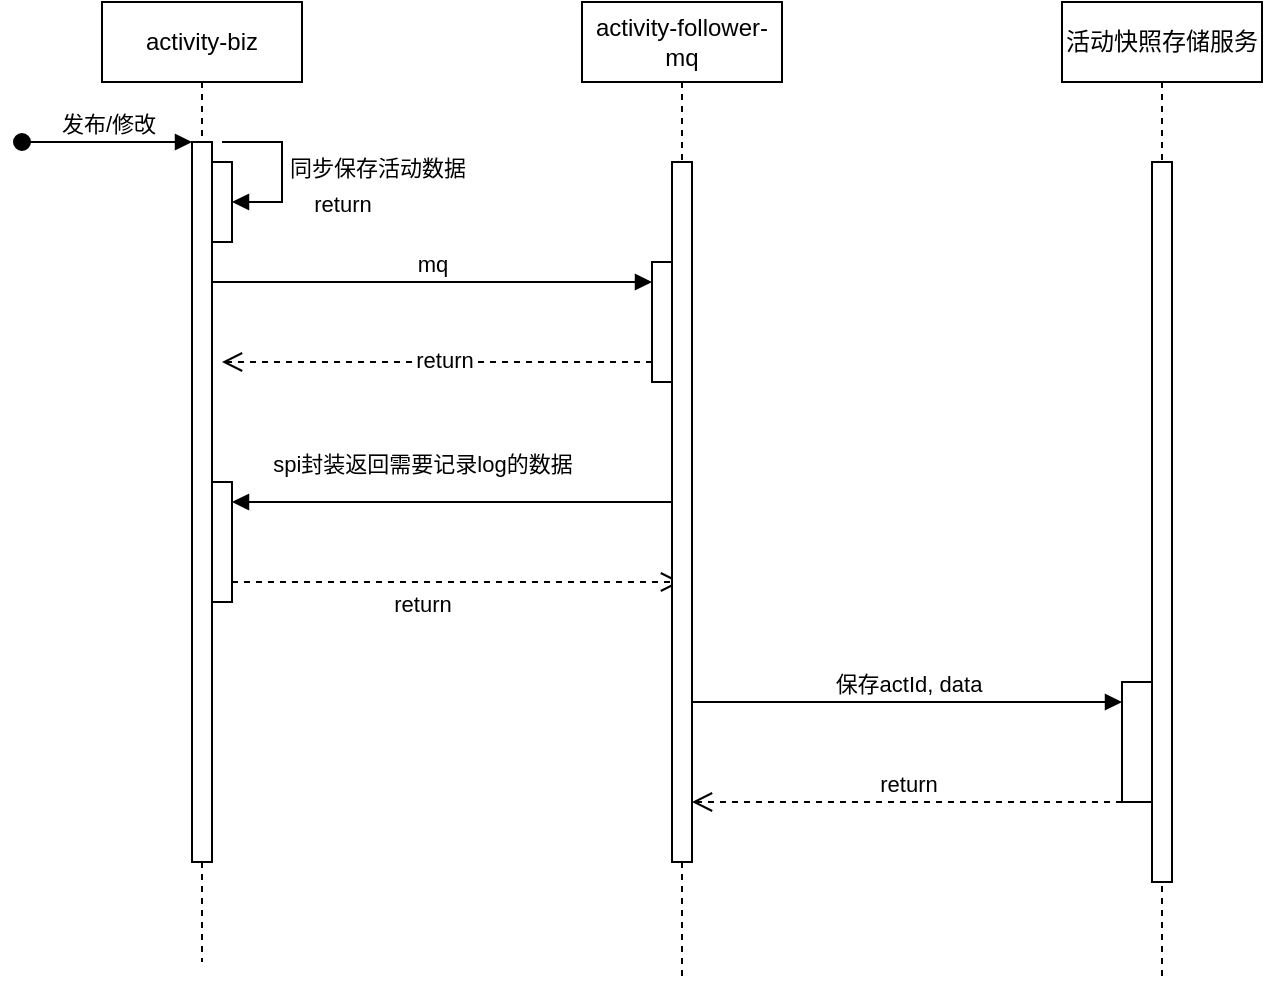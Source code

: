 <mxfile version="20.8.20" type="github">
  <diagram name="Page-1" id="2YBvvXClWsGukQMizWep">
    <mxGraphModel dx="1434" dy="764" grid="1" gridSize="10" guides="1" tooltips="1" connect="1" arrows="1" fold="1" page="1" pageScale="1" pageWidth="850" pageHeight="1100" math="0" shadow="0">
      <root>
        <mxCell id="0" />
        <mxCell id="1" parent="0" />
        <mxCell id="hgpkn1jPVUoZXDqAJY9G-33" value="activity-biz" style="shape=umlLifeline;perimeter=lifelinePerimeter;whiteSpace=wrap;html=1;container=0;dropTarget=0;collapsible=0;recursiveResize=0;outlineConnect=0;portConstraint=eastwest;newEdgeStyle={&quot;edgeStyle&quot;:&quot;elbowEdgeStyle&quot;,&quot;elbow&quot;:&quot;vertical&quot;,&quot;curved&quot;:0,&quot;rounded&quot;:0};" parent="1" vertex="1">
          <mxGeometry x="120" y="20" width="100" height="480" as="geometry" />
        </mxCell>
        <mxCell id="hgpkn1jPVUoZXDqAJY9G-34" value="" style="html=1;points=[];perimeter=orthogonalPerimeter;outlineConnect=0;targetShapes=umlLifeline;portConstraint=eastwest;newEdgeStyle={&quot;edgeStyle&quot;:&quot;elbowEdgeStyle&quot;,&quot;elbow&quot;:&quot;vertical&quot;,&quot;curved&quot;:0,&quot;rounded&quot;:0};" parent="hgpkn1jPVUoZXDqAJY9G-33" vertex="1">
          <mxGeometry x="45" y="70" width="10" height="360" as="geometry" />
        </mxCell>
        <mxCell id="hgpkn1jPVUoZXDqAJY9G-35" value="发布/修改" style="html=1;verticalAlign=bottom;startArrow=oval;endArrow=block;startSize=8;edgeStyle=elbowEdgeStyle;elbow=vertical;curved=0;rounded=0;" parent="hgpkn1jPVUoZXDqAJY9G-33" target="hgpkn1jPVUoZXDqAJY9G-34" edge="1">
          <mxGeometry relative="1" as="geometry">
            <mxPoint x="-40" y="70" as="sourcePoint" />
            <mxPoint as="offset" />
          </mxGeometry>
        </mxCell>
        <mxCell id="hgpkn1jPVUoZXDqAJY9G-36" value="" style="html=1;points=[];perimeter=orthogonalPerimeter;outlineConnect=0;targetShapes=umlLifeline;portConstraint=eastwest;newEdgeStyle={&quot;edgeStyle&quot;:&quot;elbowEdgeStyle&quot;,&quot;elbow&quot;:&quot;vertical&quot;,&quot;curved&quot;:0,&quot;rounded&quot;:0};" parent="hgpkn1jPVUoZXDqAJY9G-33" vertex="1">
          <mxGeometry x="55" y="80" width="10" height="40" as="geometry" />
        </mxCell>
        <mxCell id="hgpkn1jPVUoZXDqAJY9G-37" value="同步保存活动数据" style="html=1;align=left;spacingLeft=2;endArrow=block;rounded=0;edgeStyle=orthogonalEdgeStyle;curved=0;rounded=0;" parent="hgpkn1jPVUoZXDqAJY9G-33" target="hgpkn1jPVUoZXDqAJY9G-36" edge="1">
          <mxGeometry relative="1" as="geometry">
            <mxPoint x="60" y="70" as="sourcePoint" />
            <Array as="points">
              <mxPoint x="90" y="100" />
            </Array>
          </mxGeometry>
        </mxCell>
        <mxCell id="hgpkn1jPVUoZXDqAJY9G-38" value="" style="html=1;points=[];perimeter=orthogonalPerimeter;outlineConnect=0;targetShapes=umlLifeline;portConstraint=eastwest;newEdgeStyle={&quot;edgeStyle&quot;:&quot;elbowEdgeStyle&quot;,&quot;elbow&quot;:&quot;vertical&quot;,&quot;curved&quot;:0,&quot;rounded&quot;:0};" parent="hgpkn1jPVUoZXDqAJY9G-33" vertex="1">
          <mxGeometry x="55" y="240" width="10" height="60" as="geometry" />
        </mxCell>
        <mxCell id="hgpkn1jPVUoZXDqAJY9G-39" value="活动快照存储服务" style="shape=umlLifeline;perimeter=lifelinePerimeter;whiteSpace=wrap;html=1;container=0;dropTarget=0;collapsible=0;recursiveResize=0;outlineConnect=0;portConstraint=eastwest;newEdgeStyle={&quot;edgeStyle&quot;:&quot;elbowEdgeStyle&quot;,&quot;elbow&quot;:&quot;vertical&quot;,&quot;curved&quot;:0,&quot;rounded&quot;:0};" parent="1" vertex="1">
          <mxGeometry x="600" y="20" width="100" height="490" as="geometry" />
        </mxCell>
        <mxCell id="hgpkn1jPVUoZXDqAJY9G-40" value="" style="html=1;points=[];perimeter=orthogonalPerimeter;outlineConnect=0;targetShapes=umlLifeline;portConstraint=eastwest;newEdgeStyle={&quot;edgeStyle&quot;:&quot;elbowEdgeStyle&quot;,&quot;elbow&quot;:&quot;vertical&quot;,&quot;curved&quot;:0,&quot;rounded&quot;:0};" parent="hgpkn1jPVUoZXDqAJY9G-39" vertex="1">
          <mxGeometry x="45" y="80" width="10" height="360" as="geometry" />
        </mxCell>
        <mxCell id="hgpkn1jPVUoZXDqAJY9G-41" value="" style="html=1;points=[];perimeter=orthogonalPerimeter;outlineConnect=0;targetShapes=umlLifeline;portConstraint=eastwest;newEdgeStyle={&quot;edgeStyle&quot;:&quot;elbowEdgeStyle&quot;,&quot;elbow&quot;:&quot;vertical&quot;,&quot;curved&quot;:0,&quot;rounded&quot;:0};" parent="hgpkn1jPVUoZXDqAJY9G-39" vertex="1">
          <mxGeometry x="30" y="340" width="15" height="60" as="geometry" />
        </mxCell>
        <mxCell id="hgpkn1jPVUoZXDqAJY9G-42" value="spi封装返回需要记录log的数据" style="html=1;verticalAlign=bottom;endArrow=block;edgeStyle=elbowEdgeStyle;elbow=vertical;curved=0;rounded=0;" parent="1" source="hgpkn1jPVUoZXDqAJY9G-45" target="hgpkn1jPVUoZXDqAJY9G-38" edge="1">
          <mxGeometry x="0.136" y="-10" relative="1" as="geometry">
            <mxPoint x="175" y="160" as="sourcePoint" />
            <Array as="points">
              <mxPoint x="240" y="270" />
            </Array>
            <mxPoint x="200" y="220" as="targetPoint" />
            <mxPoint as="offset" />
          </mxGeometry>
        </mxCell>
        <mxCell id="hgpkn1jPVUoZXDqAJY9G-43" value="return" style="html=1;verticalAlign=bottom;endArrow=open;dashed=1;endSize=8;edgeStyle=elbowEdgeStyle;elbow=vertical;curved=0;rounded=0;" parent="1" source="hgpkn1jPVUoZXDqAJY9G-38" target="hgpkn1jPVUoZXDqAJY9G-44" edge="1">
          <mxGeometry x="-0.154" y="-20" relative="1" as="geometry">
            <mxPoint x="320" y="330" as="targetPoint" />
            <Array as="points">
              <mxPoint x="330" y="310" />
              <mxPoint x="280" y="320" />
            </Array>
            <mxPoint x="200" y="260" as="sourcePoint" />
            <mxPoint as="offset" />
          </mxGeometry>
        </mxCell>
        <mxCell id="hgpkn1jPVUoZXDqAJY9G-44" value="activity-follower-mq&lt;br&gt;" style="shape=umlLifeline;perimeter=lifelinePerimeter;whiteSpace=wrap;html=1;container=0;dropTarget=0;collapsible=0;recursiveResize=0;outlineConnect=0;portConstraint=eastwest;newEdgeStyle={&quot;edgeStyle&quot;:&quot;elbowEdgeStyle&quot;,&quot;elbow&quot;:&quot;vertical&quot;,&quot;curved&quot;:0,&quot;rounded&quot;:0};" parent="1" vertex="1">
          <mxGeometry x="360" y="20" width="100" height="490" as="geometry" />
        </mxCell>
        <mxCell id="hgpkn1jPVUoZXDqAJY9G-45" value="" style="html=1;points=[];perimeter=orthogonalPerimeter;outlineConnect=0;targetShapes=umlLifeline;portConstraint=eastwest;newEdgeStyle={&quot;edgeStyle&quot;:&quot;elbowEdgeStyle&quot;,&quot;elbow&quot;:&quot;vertical&quot;,&quot;curved&quot;:0,&quot;rounded&quot;:0};" parent="hgpkn1jPVUoZXDqAJY9G-44" vertex="1">
          <mxGeometry x="45" y="80" width="10" height="350" as="geometry" />
        </mxCell>
        <mxCell id="hgpkn1jPVUoZXDqAJY9G-46" value="" style="html=1;points=[];perimeter=orthogonalPerimeter;outlineConnect=0;targetShapes=umlLifeline;portConstraint=eastwest;newEdgeStyle={&quot;edgeStyle&quot;:&quot;elbowEdgeStyle&quot;,&quot;elbow&quot;:&quot;vertical&quot;,&quot;curved&quot;:0,&quot;rounded&quot;:0};" parent="hgpkn1jPVUoZXDqAJY9G-44" vertex="1">
          <mxGeometry x="35" y="130" width="10" height="60" as="geometry" />
        </mxCell>
        <mxCell id="hgpkn1jPVUoZXDqAJY9G-47" value="保存actId, data&lt;br&gt;" style="html=1;verticalAlign=bottom;endArrow=block;edgeStyle=elbowEdgeStyle;elbow=vertical;curved=0;rounded=0;" parent="1" source="hgpkn1jPVUoZXDqAJY9G-45" target="hgpkn1jPVUoZXDqAJY9G-41" edge="1">
          <mxGeometry relative="1" as="geometry">
            <mxPoint x="420" y="250" as="sourcePoint" />
            <Array as="points">
              <mxPoint x="460" y="370" />
            </Array>
          </mxGeometry>
        </mxCell>
        <mxCell id="hgpkn1jPVUoZXDqAJY9G-48" value="return" style="html=1;verticalAlign=bottom;endArrow=open;dashed=1;endSize=8;edgeStyle=elbowEdgeStyle;elbow=vertical;curved=0;rounded=0;" parent="1" source="hgpkn1jPVUoZXDqAJY9G-41" target="hgpkn1jPVUoZXDqAJY9G-45" edge="1">
          <mxGeometry relative="1" as="geometry">
            <mxPoint x="410" y="305" as="targetPoint" />
            <Array as="points">
              <mxPoint x="540" y="420" />
            </Array>
          </mxGeometry>
        </mxCell>
        <mxCell id="hgpkn1jPVUoZXDqAJY9G-49" value="mq" style="html=1;verticalAlign=bottom;endArrow=block;edgeStyle=elbowEdgeStyle;elbow=vertical;curved=0;rounded=0;" parent="1" source="hgpkn1jPVUoZXDqAJY9G-34" target="hgpkn1jPVUoZXDqAJY9G-46" edge="1">
          <mxGeometry relative="1" as="geometry">
            <mxPoint x="170" y="160" as="sourcePoint" />
            <Array as="points">
              <mxPoint x="380" y="160" />
            </Array>
          </mxGeometry>
        </mxCell>
        <mxCell id="hgpkn1jPVUoZXDqAJY9G-50" value="return" style="html=1;verticalAlign=bottom;endArrow=open;dashed=1;endSize=8;edgeStyle=elbowEdgeStyle;elbow=vertical;curved=0;rounded=0;" parent="1" source="hgpkn1jPVUoZXDqAJY9G-46" edge="1">
          <mxGeometry x="0.442" y="-70" relative="1" as="geometry">
            <mxPoint x="180" y="200" as="targetPoint" />
            <Array as="points">
              <mxPoint x="340" y="200" />
              <mxPoint x="370" y="270" />
            </Array>
            <mxPoint as="offset" />
          </mxGeometry>
        </mxCell>
        <mxCell id="hgpkn1jPVUoZXDqAJY9G-51" value="return" style="edgeLabel;html=1;align=center;verticalAlign=middle;resizable=0;points=[];" parent="hgpkn1jPVUoZXDqAJY9G-50" vertex="1" connectable="0">
          <mxGeometry x="-0.031" y="-1" relative="1" as="geometry">
            <mxPoint as="offset" />
          </mxGeometry>
        </mxCell>
      </root>
    </mxGraphModel>
  </diagram>
</mxfile>
